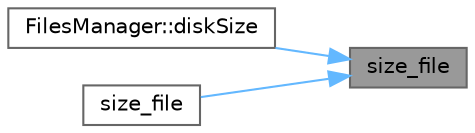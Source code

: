 digraph "size_file"
{
 // LATEX_PDF_SIZE
  bgcolor="transparent";
  edge [fontname=Helvetica,fontsize=10,labelfontname=Helvetica,labelfontsize=10];
  node [fontname=Helvetica,fontsize=10,shape=box,height=0.2,width=0.4];
  rankdir="RL";
  Node1 [id="Node000001",label="size_file",height=0.2,width=0.4,color="gray40", fillcolor="grey60", style="filled", fontcolor="black",tooltip=" "];
  Node1 -> Node2 [id="edge1_Node000001_Node000002",dir="back",color="steelblue1",style="solid",tooltip=" "];
  Node2 [id="Node000002",label="FilesManager::diskSize",height=0.2,width=0.4,color="grey40", fillcolor="white", style="filled",URL="$class_files_manager.html#a519d928170afd78b97573900450e8e3e",tooltip=" "];
  Node1 -> Node3 [id="edge2_Node000001_Node000003",dir="back",color="steelblue1",style="solid",tooltip=" "];
  Node3 [id="Node000003",label="size_file",height=0.2,width=0.4,color="grey40", fillcolor="white", style="filled",URL="$files__functions_8hpp.html#af7b1f2a6868cc2bad6d4b9a08cdac3ca",tooltip=" "];
}
